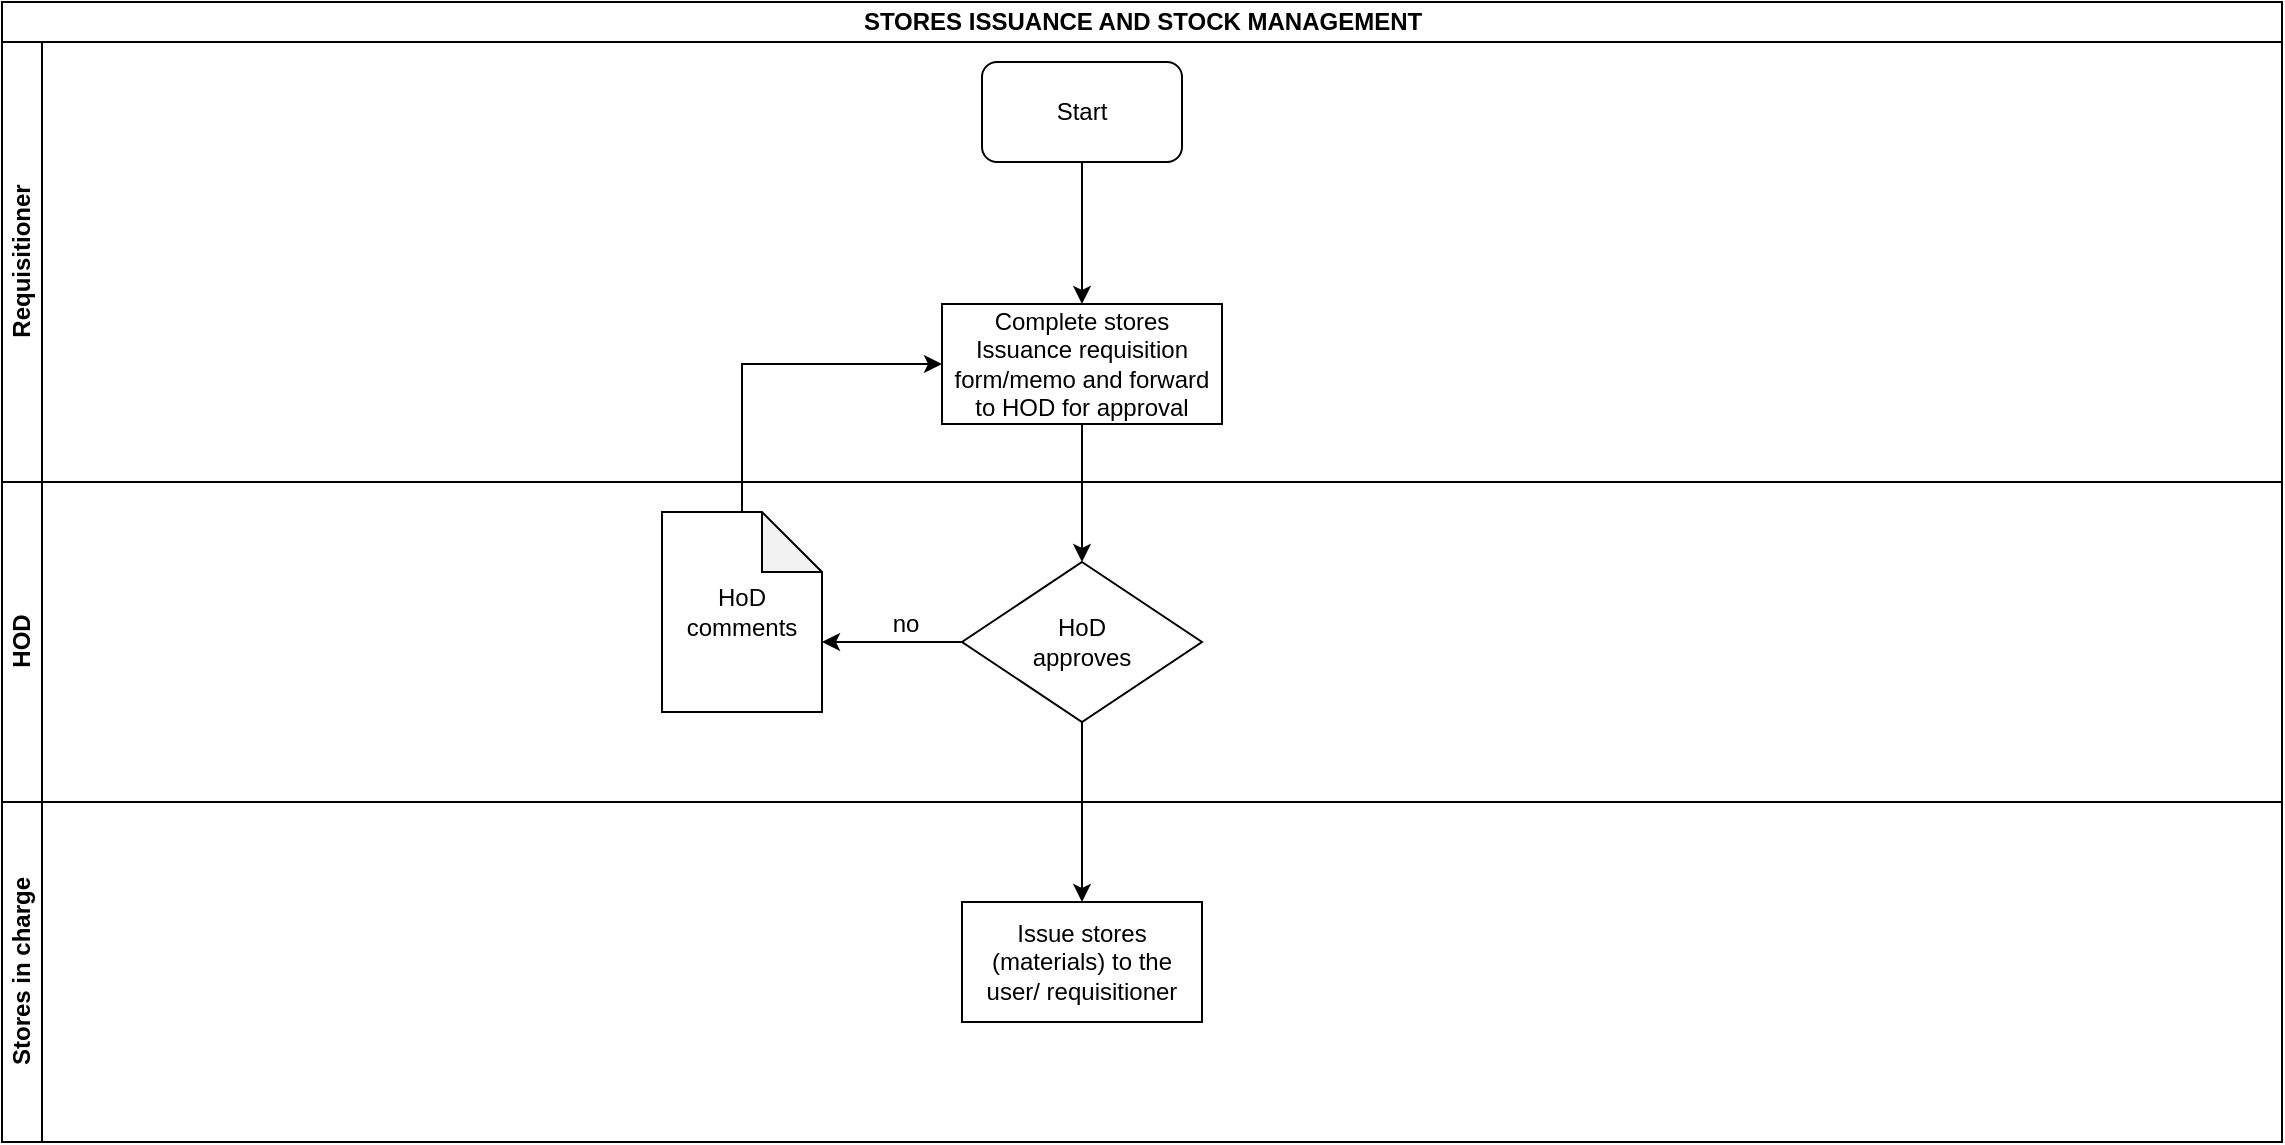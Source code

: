 <mxfile version="13.10.9" type="github">
  <diagram id="Zx1dG4DpTfShDo4Bo3dC" name="Page-1">
    <mxGraphModel dx="1038" dy="547" grid="1" gridSize="10" guides="1" tooltips="1" connect="1" arrows="1" fold="1" page="1" pageScale="1" pageWidth="1169" pageHeight="827" math="0" shadow="0">
      <root>
        <mxCell id="0" />
        <mxCell id="1" parent="0" />
        <mxCell id="m1Sieag7AhXBVNLB1uYE-6" value="STORES ISSUANCE AND STOCK MANAGEMENT" style="swimlane;html=1;childLayout=stackLayout;resizeParent=1;resizeParentMax=0;horizontal=1;startSize=20;horizontalStack=0;" vertex="1" parent="1">
          <mxGeometry x="20" y="20" width="1140" height="570" as="geometry" />
        </mxCell>
        <mxCell id="m1Sieag7AhXBVNLB1uYE-7" value="Requisitioner" style="swimlane;html=1;startSize=20;horizontal=0;" vertex="1" parent="m1Sieag7AhXBVNLB1uYE-6">
          <mxGeometry y="20" width="1140" height="220" as="geometry" />
        </mxCell>
        <mxCell id="m1Sieag7AhXBVNLB1uYE-10" value="Start" style="rounded=1;whiteSpace=wrap;html=1;" vertex="1" parent="m1Sieag7AhXBVNLB1uYE-7">
          <mxGeometry x="490" y="10" width="100" height="50" as="geometry" />
        </mxCell>
        <mxCell id="m1Sieag7AhXBVNLB1uYE-13" value="Complete stores Issuance requisition form/memo and forward to HOD for approval" style="rounded=0;whiteSpace=wrap;html=1;" vertex="1" parent="m1Sieag7AhXBVNLB1uYE-7">
          <mxGeometry x="470" y="131" width="140" height="60" as="geometry" />
        </mxCell>
        <mxCell id="m1Sieag7AhXBVNLB1uYE-12" value="" style="edgeStyle=orthogonalEdgeStyle;rounded=0;orthogonalLoop=1;jettySize=auto;html=1;entryX=0.5;entryY=0;entryDx=0;entryDy=0;" edge="1" parent="m1Sieag7AhXBVNLB1uYE-7" source="m1Sieag7AhXBVNLB1uYE-10" target="m1Sieag7AhXBVNLB1uYE-13">
          <mxGeometry relative="1" as="geometry">
            <mxPoint x="540" y="135" as="targetPoint" />
          </mxGeometry>
        </mxCell>
        <mxCell id="m1Sieag7AhXBVNLB1uYE-8" value="HOD" style="swimlane;html=1;startSize=20;horizontal=0;" vertex="1" parent="m1Sieag7AhXBVNLB1uYE-6">
          <mxGeometry y="240" width="1140" height="160" as="geometry" />
        </mxCell>
        <mxCell id="m1Sieag7AhXBVNLB1uYE-16" value="&lt;div&gt;HoD&lt;br&gt;&lt;/div&gt;&lt;div&gt;approves&lt;/div&gt;" style="rhombus;whiteSpace=wrap;html=1;" vertex="1" parent="m1Sieag7AhXBVNLB1uYE-8">
          <mxGeometry x="480" y="40" width="120" height="80" as="geometry" />
        </mxCell>
        <mxCell id="m1Sieag7AhXBVNLB1uYE-19" value="HoD comments" style="shape=note;whiteSpace=wrap;html=1;backgroundOutline=1;darkOpacity=0.05;" vertex="1" parent="m1Sieag7AhXBVNLB1uYE-8">
          <mxGeometry x="330" y="15" width="80" height="100" as="geometry" />
        </mxCell>
        <mxCell id="m1Sieag7AhXBVNLB1uYE-18" value="" style="edgeStyle=orthogonalEdgeStyle;rounded=0;orthogonalLoop=1;jettySize=auto;html=1;entryX=0;entryY=0;entryDx=80;entryDy=65;entryPerimeter=0;" edge="1" parent="m1Sieag7AhXBVNLB1uYE-8" source="m1Sieag7AhXBVNLB1uYE-16" target="m1Sieag7AhXBVNLB1uYE-19">
          <mxGeometry relative="1" as="geometry">
            <mxPoint x="400" y="80" as="targetPoint" />
          </mxGeometry>
        </mxCell>
        <mxCell id="m1Sieag7AhXBVNLB1uYE-24" value="no" style="text;html=1;strokeColor=none;fillColor=none;align=center;verticalAlign=middle;whiteSpace=wrap;rounded=0;" vertex="1" parent="m1Sieag7AhXBVNLB1uYE-8">
          <mxGeometry x="432" y="61" width="40" height="20" as="geometry" />
        </mxCell>
        <mxCell id="m1Sieag7AhXBVNLB1uYE-9" value="Stores in charge" style="swimlane;html=1;startSize=20;horizontal=0;" vertex="1" parent="m1Sieag7AhXBVNLB1uYE-6">
          <mxGeometry y="400" width="1140" height="170" as="geometry" />
        </mxCell>
        <mxCell id="m1Sieag7AhXBVNLB1uYE-25" value="Issue stores (materials) to the user/ requisitioner" style="whiteSpace=wrap;html=1;" vertex="1" parent="m1Sieag7AhXBVNLB1uYE-9">
          <mxGeometry x="480" y="50" width="120" height="60" as="geometry" />
        </mxCell>
        <mxCell id="m1Sieag7AhXBVNLB1uYE-15" value="" style="edgeStyle=orthogonalEdgeStyle;rounded=0;orthogonalLoop=1;jettySize=auto;html=1;" edge="1" parent="m1Sieag7AhXBVNLB1uYE-6" source="m1Sieag7AhXBVNLB1uYE-13" target="m1Sieag7AhXBVNLB1uYE-16">
          <mxGeometry relative="1" as="geometry">
            <mxPoint x="540" y="291" as="targetPoint" />
          </mxGeometry>
        </mxCell>
        <mxCell id="m1Sieag7AhXBVNLB1uYE-21" value="" style="edgeStyle=orthogonalEdgeStyle;rounded=0;orthogonalLoop=1;jettySize=auto;html=1;entryX=0;entryY=0.5;entryDx=0;entryDy=0;" edge="1" parent="m1Sieag7AhXBVNLB1uYE-6" source="m1Sieag7AhXBVNLB1uYE-19" target="m1Sieag7AhXBVNLB1uYE-13">
          <mxGeometry relative="1" as="geometry">
            <mxPoint x="370" y="155" as="targetPoint" />
            <Array as="points">
              <mxPoint x="370" y="181" />
            </Array>
          </mxGeometry>
        </mxCell>
        <mxCell id="m1Sieag7AhXBVNLB1uYE-26" value="" style="edgeStyle=orthogonalEdgeStyle;rounded=0;orthogonalLoop=1;jettySize=auto;html=1;" edge="1" parent="m1Sieag7AhXBVNLB1uYE-6" source="m1Sieag7AhXBVNLB1uYE-16" target="m1Sieag7AhXBVNLB1uYE-25">
          <mxGeometry relative="1" as="geometry" />
        </mxCell>
      </root>
    </mxGraphModel>
  </diagram>
</mxfile>
